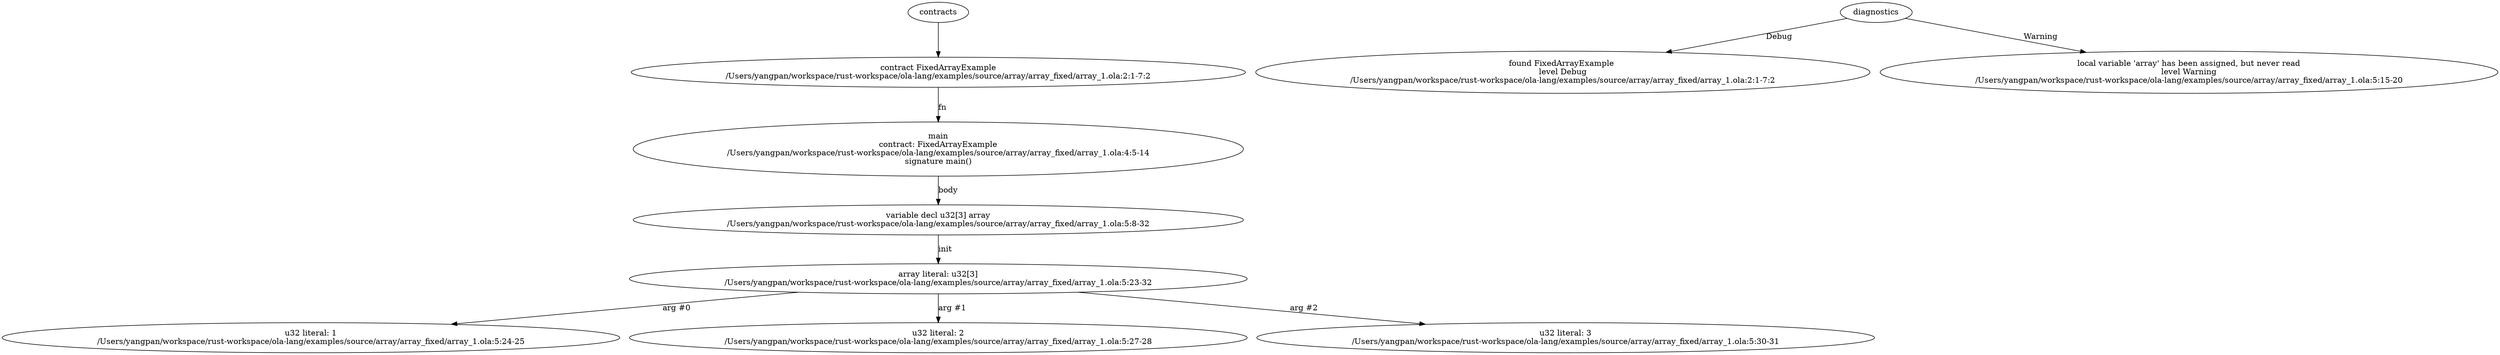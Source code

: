 strict digraph "/Users/yangpan/workspace/rust-workspace/ola-lang/examples/source/array/array_fixed/array_1.ola" {
	contract [label="contract FixedArrayExample\n/Users/yangpan/workspace/rust-workspace/ola-lang/examples/source/array/array_fixed/array_1.ola:2:1-7:2"]
	main [label="main\ncontract: FixedArrayExample\n/Users/yangpan/workspace/rust-workspace/ola-lang/examples/source/array/array_fixed/array_1.ola:4:5-14\nsignature main()"]
	var_decl [label="variable decl u32[3] array\n/Users/yangpan/workspace/rust-workspace/ola-lang/examples/source/array/array_fixed/array_1.ola:5:8-32"]
	array_literal [label="array literal: u32[3]\n/Users/yangpan/workspace/rust-workspace/ola-lang/examples/source/array/array_fixed/array_1.ola:5:23-32"]
	number_literal [label="u32 literal: 1\n/Users/yangpan/workspace/rust-workspace/ola-lang/examples/source/array/array_fixed/array_1.ola:5:24-25"]
	number_literal_6 [label="u32 literal: 2\n/Users/yangpan/workspace/rust-workspace/ola-lang/examples/source/array/array_fixed/array_1.ola:5:27-28"]
	number_literal_7 [label="u32 literal: 3\n/Users/yangpan/workspace/rust-workspace/ola-lang/examples/source/array/array_fixed/array_1.ola:5:30-31"]
	diagnostic [label="found FixedArrayExample \nlevel Debug\n/Users/yangpan/workspace/rust-workspace/ola-lang/examples/source/array/array_fixed/array_1.ola:2:1-7:2"]
	diagnostic_10 [label="local variable 'array' has been assigned, but never read\nlevel Warning\n/Users/yangpan/workspace/rust-workspace/ola-lang/examples/source/array/array_fixed/array_1.ola:5:15-20"]
	contracts -> contract
	contract -> main [label="fn"]
	main -> var_decl [label="body"]
	var_decl -> array_literal [label="init"]
	array_literal -> number_literal [label="arg #0"]
	array_literal -> number_literal_6 [label="arg #1"]
	array_literal -> number_literal_7 [label="arg #2"]
	diagnostics -> diagnostic [label="Debug"]
	diagnostics -> diagnostic_10 [label="Warning"]
}
